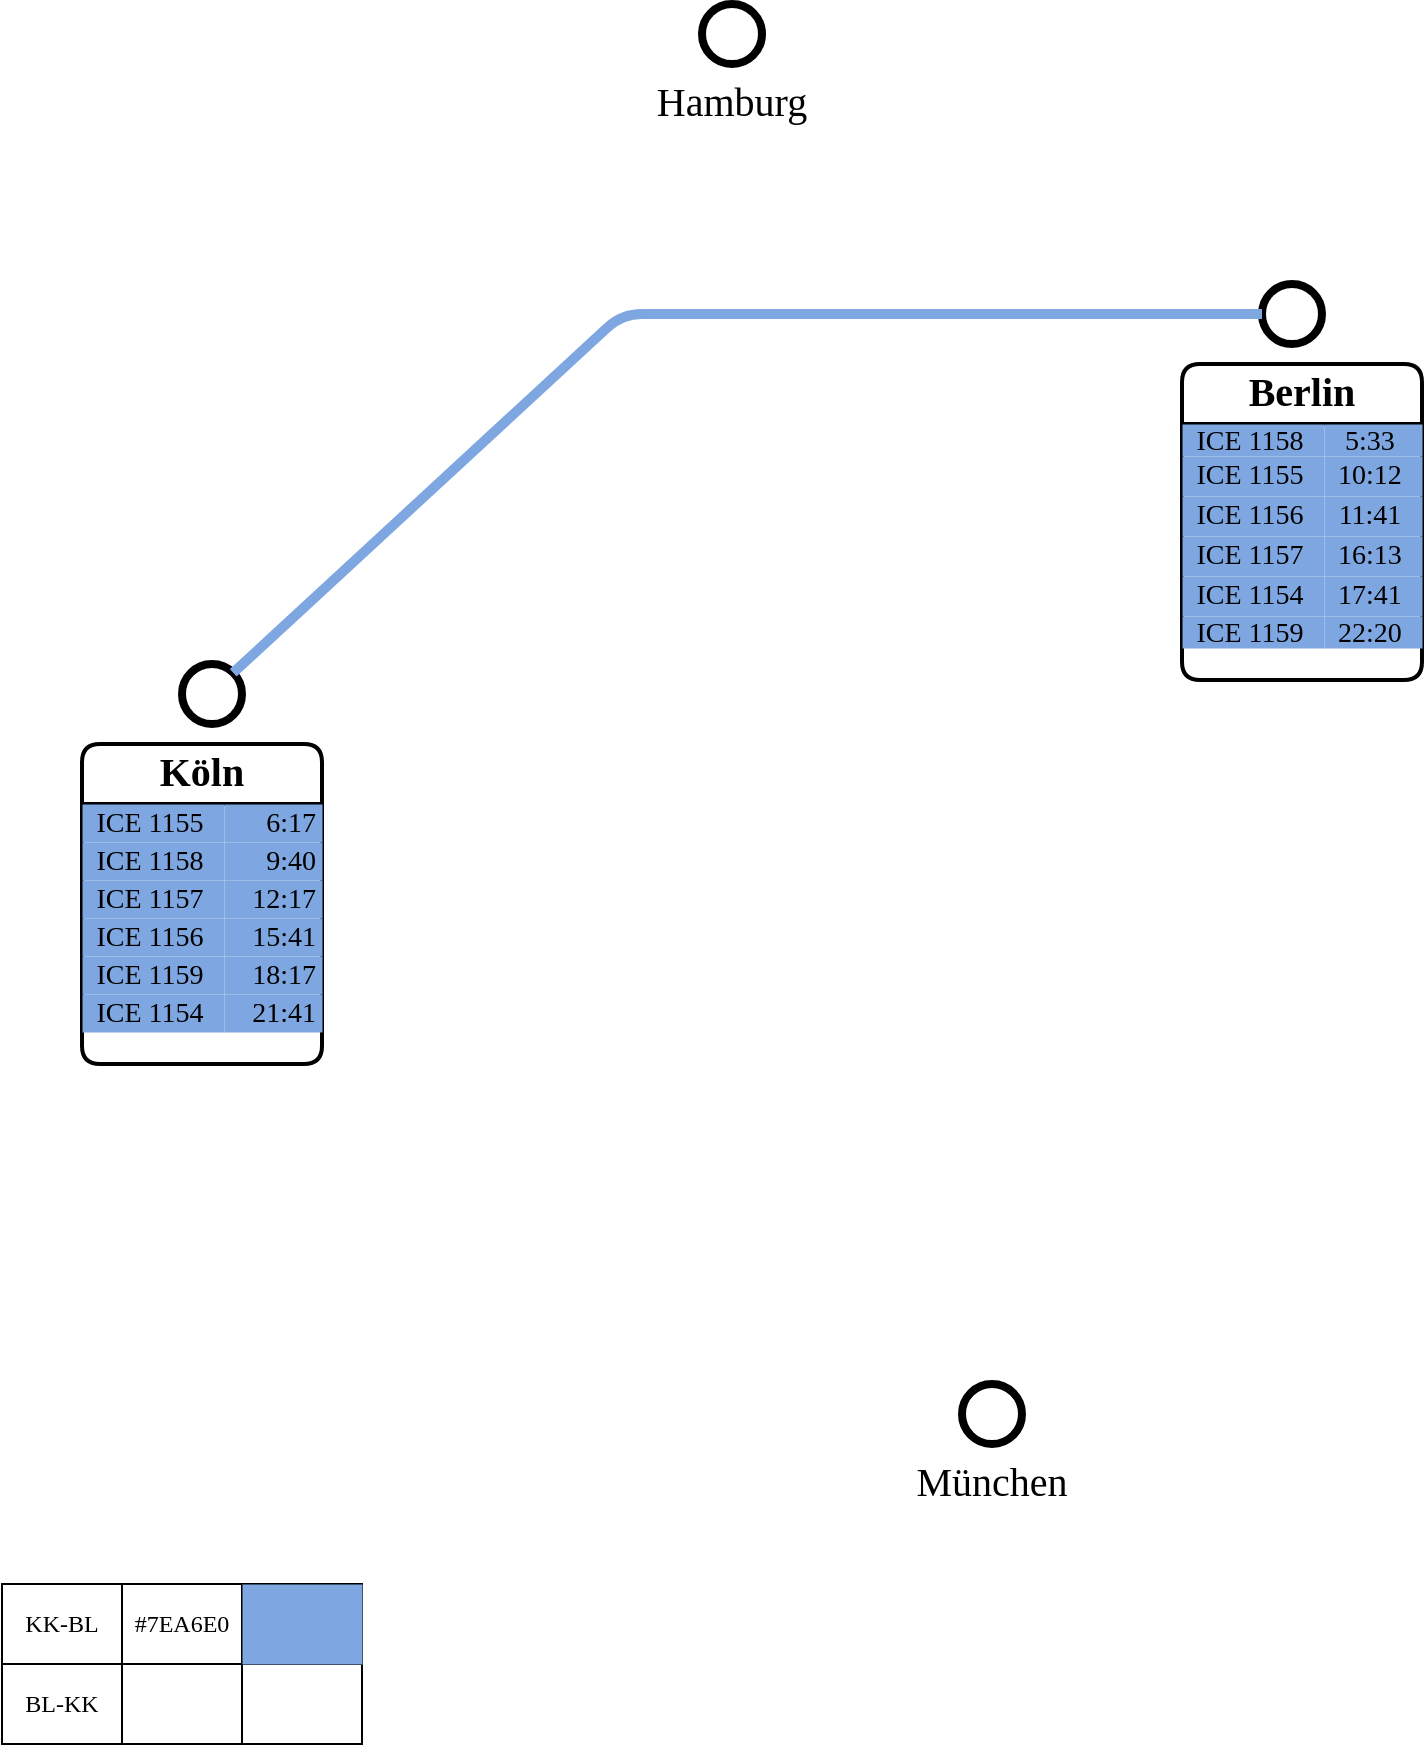 <mxfile version="16.6.7" type="github">
  <diagram id="o_MixPqv0_4BiwIbqiSc" name="Page-1">
    <mxGraphModel dx="745" dy="843" grid="1" gridSize="10" guides="1" tooltips="1" connect="1" arrows="1" fold="1" page="1" pageScale="1" pageWidth="827" pageHeight="1169" math="0" shadow="0">
      <root>
        <mxCell id="0" />
        <mxCell id="1" parent="0" visible="0" />
        <mxCell id="d2K84Am5ksO4wEe2rTeD-1" value="Cities" style="" parent="0" />
        <mxCell id="d2K84Am5ksO4wEe2rTeD-4" value="Berlin" style="ellipse;whiteSpace=wrap;html=1;aspect=fixed;strokeWidth=4;labelPosition=center;verticalLabelPosition=bottom;align=center;verticalAlign=top;fontSize=20;fontFamily=Ubuntu Mono;fontStyle=0;fontSource=https%3A%2F%2Ffonts.googleapis.com%2Fcss%3Ffamily%3DUbuntu%2BMono;" parent="d2K84Am5ksO4wEe2rTeD-1" vertex="1">
          <mxGeometry x="650" y="410" width="30" height="30" as="geometry" />
        </mxCell>
        <mxCell id="d2K84Am5ksO4wEe2rTeD-5" value="Köln" style="ellipse;whiteSpace=wrap;html=1;aspect=fixed;strokeWidth=4;labelPosition=center;verticalLabelPosition=bottom;align=center;verticalAlign=top;fontSize=20;fontFamily=Ubuntu Mono;fontStyle=0;fontSource=https%3A%2F%2Ffonts.googleapis.com%2Fcss%3Ffamily%3DUbuntu%2BMono;" parent="d2K84Am5ksO4wEe2rTeD-1" vertex="1">
          <mxGeometry x="110" y="600" width="30" height="30" as="geometry" />
        </mxCell>
        <mxCell id="d2K84Am5ksO4wEe2rTeD-6" value="München" style="ellipse;whiteSpace=wrap;html=1;aspect=fixed;strokeWidth=4;labelPosition=center;verticalLabelPosition=bottom;align=center;verticalAlign=top;fontSize=20;fontFamily=Ubuntu Mono;fontStyle=0;fontSource=https%3A%2F%2Ffonts.googleapis.com%2Fcss%3Ffamily%3DUbuntu%2BMono;" parent="d2K84Am5ksO4wEe2rTeD-1" vertex="1">
          <mxGeometry x="500" y="960" width="30" height="30" as="geometry" />
        </mxCell>
        <mxCell id="d2K84Am5ksO4wEe2rTeD-7" value="Hamburg" style="ellipse;whiteSpace=wrap;html=1;aspect=fixed;strokeWidth=4;labelPosition=center;verticalLabelPosition=bottom;align=center;verticalAlign=top;fontSize=20;fontFamily=Ubuntu Mono;fontStyle=0;fontSource=https%3A%2F%2Ffonts.googleapis.com%2Fcss%3Ffamily%3DUbuntu%2BMono;" parent="d2K84Am5ksO4wEe2rTeD-1" vertex="1">
          <mxGeometry x="370" y="270" width="30" height="30" as="geometry" />
        </mxCell>
        <mxCell id="-oncu3D1WfJPGxIniHrD-1" value="KK-BL" parent="0" />
        <mxCell id="-oncu3D1WfJPGxIniHrD-2" value="" style="endArrow=none;html=1;rounded=1;fontFamily=Tahoma;fontSize=20;entryX=0;entryY=0.5;entryDx=0;entryDy=0;exitX=1;exitY=0;exitDx=0;exitDy=0;strokeColor=#7EA6E0;strokeWidth=5;fillColor=#1ba1e2;" edge="1" parent="-oncu3D1WfJPGxIniHrD-1" source="d2K84Am5ksO4wEe2rTeD-5" target="d2K84Am5ksO4wEe2rTeD-4">
          <mxGeometry width="50" height="50" relative="1" as="geometry">
            <mxPoint x="390" y="770" as="sourcePoint" />
            <mxPoint x="440" y="720" as="targetPoint" />
            <Array as="points">
              <mxPoint x="330" y="425" />
            </Array>
          </mxGeometry>
        </mxCell>
        <mxCell id="-oncu3D1WfJPGxIniHrD-22" value="Köln" style="shape=table;startSize=30;container=1;collapsible=0;childLayout=tableLayout;rounded=1;fontFamily=Ubuntu Mono;fontSource=https%3A%2F%2Ffonts.googleapis.com%2Fcss%3Ffamily%3DUbuntu%2BMono;fontSize=20;strokeColor=default;strokeWidth=2;html=0;arcSize=10;shadow=0;fontStyle=1;swimlaneLine=1;sketch=0;bottom=1;top=1;left=1;right=1;horizontal=1;swimlaneBody=1;swimlaneHead=1;comic=0;rowLines=0;columnLines=0;strokeOpacity=100;labelPadding=0;perimeter=none;spacingBottom=6;" vertex="1" parent="-oncu3D1WfJPGxIniHrD-1">
          <mxGeometry x="60" y="640" width="120" height="160" as="geometry" />
        </mxCell>
        <mxCell id="-oncu3D1WfJPGxIniHrD-23" value="" style="shape=tableRow;horizontal=0;startSize=0;swimlaneHead=0;swimlaneBody=0;top=0;left=0;bottom=0;right=0;collapsible=0;dropTarget=0;fillColor=none;points=[[0,0.5],[1,0.5]];portConstraint=eastwest;rounded=1;fontFamily=Ubuntu Mono;fontSource=https%3A%2F%2Ffonts.googleapis.com%2Fcss%3Ffamily%3DUbuntu%2BMono;fontSize=14;strokeColor=none;strokeWidth=2;html=0;" vertex="1" parent="-oncu3D1WfJPGxIniHrD-22">
          <mxGeometry y="30" width="120" height="19" as="geometry" />
        </mxCell>
        <mxCell id="-oncu3D1WfJPGxIniHrD-24" value="ICE 1155" style="shape=partialRectangle;html=1;connectable=0;overflow=hidden;fillColor=#7EA6E0;top=0;left=0;bottom=0;right=0;pointerEvents=0;rounded=1;fontFamily=Ubuntu Mono;fontSource=https%3A%2F%2Ffonts.googleapis.com%2Fcss%3Ffamily%3DUbuntu%2BMono;fontSize=14;strokeColor=none;strokeWidth=0;align=center;spacing=0;spacingRight=3;labelBackgroundColor=none;" vertex="1" parent="-oncu3D1WfJPGxIniHrD-23">
          <mxGeometry width="71" height="19" as="geometry">
            <mxRectangle width="71" height="19" as="alternateBounds" />
          </mxGeometry>
        </mxCell>
        <mxCell id="-oncu3D1WfJPGxIniHrD-25" value="6:17" style="shape=partialRectangle;html=1;connectable=0;overflow=hidden;fillColor=#7EA6E0;top=0;left=0;bottom=0;right=0;pointerEvents=0;rounded=1;fontFamily=Ubuntu Mono;fontSource=https%3A%2F%2Ffonts.googleapis.com%2Fcss%3Ffamily%3DUbuntu%2BMono;fontSize=14;strokeColor=none;strokeWidth=0;align=right;spacing=0;spacingRight=3;labelBackgroundColor=none;" vertex="1" parent="-oncu3D1WfJPGxIniHrD-23">
          <mxGeometry x="71" width="49" height="19" as="geometry">
            <mxRectangle width="49" height="19" as="alternateBounds" />
          </mxGeometry>
        </mxCell>
        <mxCell id="-oncu3D1WfJPGxIniHrD-82" style="shape=tableRow;horizontal=0;startSize=0;swimlaneHead=0;swimlaneBody=0;top=0;left=0;bottom=0;right=0;collapsible=0;dropTarget=0;fillColor=none;points=[[0,0.5],[1,0.5]];portConstraint=eastwest;rounded=1;fontFamily=Ubuntu Mono;fontSource=https%3A%2F%2Ffonts.googleapis.com%2Fcss%3Ffamily%3DUbuntu%2BMono;fontSize=14;strokeColor=none;strokeWidth=2;html=0;" vertex="1" parent="-oncu3D1WfJPGxIniHrD-22">
          <mxGeometry y="49" width="120" height="19" as="geometry" />
        </mxCell>
        <mxCell id="-oncu3D1WfJPGxIniHrD-83" value="&lt;font color=&quot;#000000&quot;&gt;ICE 1158&lt;/font&gt;" style="shape=partialRectangle;html=1;connectable=0;overflow=hidden;fillColor=#7EA6E0;top=0;left=0;bottom=0;right=0;pointerEvents=0;rounded=1;fontFamily=Ubuntu Mono;fontSource=https%3A%2F%2Ffonts.googleapis.com%2Fcss%3Ffamily%3DUbuntu%2BMono;fontSize=14;strokeColor=none;strokeWidth=0;align=center;spacing=0;spacingRight=3;labelBackgroundColor=none;fontStyle=0;fontColor=#FFFFFF;" vertex="1" parent="-oncu3D1WfJPGxIniHrD-82">
          <mxGeometry width="71" height="19" as="geometry">
            <mxRectangle width="71" height="19" as="alternateBounds" />
          </mxGeometry>
        </mxCell>
        <mxCell id="-oncu3D1WfJPGxIniHrD-84" value="&lt;font color=&quot;#000000&quot;&gt;9:40&lt;/font&gt;" style="shape=partialRectangle;html=1;connectable=0;overflow=hidden;fillColor=#7EA6E0;top=0;left=0;bottom=0;right=0;pointerEvents=0;rounded=1;fontFamily=Ubuntu Mono;fontSource=https%3A%2F%2Ffonts.googleapis.com%2Fcss%3Ffamily%3DUbuntu%2BMono;fontSize=14;strokeColor=none;strokeWidth=0;align=right;spacing=0;spacingRight=3;labelBackgroundColor=none;fontStyle=0;fontColor=#FFFFFF;" vertex="1" parent="-oncu3D1WfJPGxIniHrD-82">
          <mxGeometry x="71" width="49" height="19" as="geometry">
            <mxRectangle width="49" height="19" as="alternateBounds" />
          </mxGeometry>
        </mxCell>
        <mxCell id="-oncu3D1WfJPGxIniHrD-26" value="" style="shape=tableRow;horizontal=0;startSize=0;swimlaneHead=0;swimlaneBody=0;top=0;left=0;bottom=0;right=0;collapsible=0;dropTarget=0;fillColor=none;points=[[0,0.5],[1,0.5]];portConstraint=eastwest;rounded=1;fontFamily=Ubuntu Mono;fontSource=https%3A%2F%2Ffonts.googleapis.com%2Fcss%3Ffamily%3DUbuntu%2BMono;fontSize=14;strokeColor=default;strokeWidth=2;html=0;" vertex="1" parent="-oncu3D1WfJPGxIniHrD-22">
          <mxGeometry y="68" width="120" height="19" as="geometry" />
        </mxCell>
        <mxCell id="-oncu3D1WfJPGxIniHrD-27" value="ICE 1157" style="shape=partialRectangle;html=1;connectable=0;overflow=hidden;fillColor=#7EA6E0;top=0;left=0;bottom=0;right=0;pointerEvents=0;rounded=1;fontFamily=Ubuntu Mono;fontSource=https%3A%2F%2Ffonts.googleapis.com%2Fcss%3Ffamily%3DUbuntu%2BMono;fontSize=14;strokeColor=none;strokeWidth=0;spacing=0;spacingRight=3;labelBackgroundColor=none;" vertex="1" parent="-oncu3D1WfJPGxIniHrD-26">
          <mxGeometry width="71" height="19" as="geometry">
            <mxRectangle width="71" height="19" as="alternateBounds" />
          </mxGeometry>
        </mxCell>
        <mxCell id="-oncu3D1WfJPGxIniHrD-28" value="12:17" style="shape=partialRectangle;html=1;connectable=0;overflow=hidden;fillColor=#7EA6E0;top=0;left=0;bottom=0;right=0;pointerEvents=0;rounded=1;fontFamily=Ubuntu Mono;fontSource=https%3A%2F%2Ffonts.googleapis.com%2Fcss%3Ffamily%3DUbuntu%2BMono;fontSize=14;strokeColor=none;strokeWidth=0;align=right;spacing=0;spacingRight=3;labelBackgroundColor=none;" vertex="1" parent="-oncu3D1WfJPGxIniHrD-26">
          <mxGeometry x="71" width="49" height="19" as="geometry">
            <mxRectangle width="49" height="19" as="alternateBounds" />
          </mxGeometry>
        </mxCell>
        <mxCell id="-oncu3D1WfJPGxIniHrD-88" style="shape=tableRow;horizontal=0;startSize=0;swimlaneHead=0;swimlaneBody=0;top=0;left=0;bottom=0;right=0;collapsible=0;dropTarget=0;fillColor=none;points=[[0,0.5],[1,0.5]];portConstraint=eastwest;rounded=1;fontFamily=Ubuntu Mono;fontSource=https%3A%2F%2Ffonts.googleapis.com%2Fcss%3Ffamily%3DUbuntu%2BMono;fontSize=14;strokeColor=default;strokeWidth=2;html=0;" vertex="1" parent="-oncu3D1WfJPGxIniHrD-22">
          <mxGeometry y="87" width="120" height="19" as="geometry" />
        </mxCell>
        <mxCell id="-oncu3D1WfJPGxIniHrD-89" value="ICE 1156" style="shape=partialRectangle;html=1;connectable=0;overflow=hidden;fillColor=#7EA6E0;top=0;left=0;bottom=0;right=0;pointerEvents=0;rounded=1;fontFamily=Ubuntu Mono;fontSource=https%3A%2F%2Ffonts.googleapis.com%2Fcss%3Ffamily%3DUbuntu%2BMono;fontSize=14;strokeColor=none;strokeWidth=0;spacing=0;spacingRight=3;labelBackgroundColor=none;" vertex="1" parent="-oncu3D1WfJPGxIniHrD-88">
          <mxGeometry width="71" height="19" as="geometry">
            <mxRectangle width="71" height="19" as="alternateBounds" />
          </mxGeometry>
        </mxCell>
        <mxCell id="-oncu3D1WfJPGxIniHrD-90" value="15:41" style="shape=partialRectangle;html=1;connectable=0;overflow=hidden;fillColor=#7EA6E0;top=0;left=0;bottom=0;right=0;pointerEvents=0;rounded=1;fontFamily=Ubuntu Mono;fontSource=https%3A%2F%2Ffonts.googleapis.com%2Fcss%3Ffamily%3DUbuntu%2BMono;fontSize=14;strokeColor=none;strokeWidth=0;align=right;spacing=0;spacingRight=3;labelBackgroundColor=none;" vertex="1" parent="-oncu3D1WfJPGxIniHrD-88">
          <mxGeometry x="71" width="49" height="19" as="geometry">
            <mxRectangle width="49" height="19" as="alternateBounds" />
          </mxGeometry>
        </mxCell>
        <mxCell id="-oncu3D1WfJPGxIniHrD-85" style="shape=tableRow;horizontal=0;startSize=0;swimlaneHead=0;swimlaneBody=0;top=0;left=0;bottom=0;right=0;collapsible=0;dropTarget=0;fillColor=none;points=[[0,0.5],[1,0.5]];portConstraint=eastwest;rounded=1;fontFamily=Ubuntu Mono;fontSource=https%3A%2F%2Ffonts.googleapis.com%2Fcss%3Ffamily%3DUbuntu%2BMono;fontSize=14;strokeColor=default;strokeWidth=2;html=0;" vertex="1" parent="-oncu3D1WfJPGxIniHrD-22">
          <mxGeometry y="106" width="120" height="19" as="geometry" />
        </mxCell>
        <mxCell id="-oncu3D1WfJPGxIniHrD-86" value="ICE 1159" style="shape=partialRectangle;html=1;connectable=0;overflow=hidden;fillColor=#7EA6E0;top=0;left=0;bottom=0;right=0;pointerEvents=0;rounded=1;fontFamily=Ubuntu Mono;fontSource=https%3A%2F%2Ffonts.googleapis.com%2Fcss%3Ffamily%3DUbuntu%2BMono;fontSize=14;strokeColor=none;strokeWidth=0;spacing=0;spacingRight=3;labelBackgroundColor=none;" vertex="1" parent="-oncu3D1WfJPGxIniHrD-85">
          <mxGeometry width="71" height="19" as="geometry">
            <mxRectangle width="71" height="19" as="alternateBounds" />
          </mxGeometry>
        </mxCell>
        <mxCell id="-oncu3D1WfJPGxIniHrD-87" value="18:17" style="shape=partialRectangle;html=1;connectable=0;overflow=hidden;fillColor=#7EA6E0;top=0;left=0;bottom=0;right=0;pointerEvents=0;rounded=1;fontFamily=Ubuntu Mono;fontSource=https%3A%2F%2Ffonts.googleapis.com%2Fcss%3Ffamily%3DUbuntu%2BMono;fontSize=14;strokeColor=none;strokeWidth=0;align=right;spacing=0;spacingRight=3;labelBackgroundColor=none;" vertex="1" parent="-oncu3D1WfJPGxIniHrD-85">
          <mxGeometry x="71" width="49" height="19" as="geometry">
            <mxRectangle width="49" height="19" as="alternateBounds" />
          </mxGeometry>
        </mxCell>
        <mxCell id="-oncu3D1WfJPGxIniHrD-29" value="" style="shape=tableRow;horizontal=0;startSize=0;swimlaneHead=0;swimlaneBody=0;top=0;left=0;bottom=0;right=0;collapsible=0;dropTarget=0;fillColor=none;points=[[0,0.5],[1,0.5]];portConstraint=eastwest;rounded=1;fontFamily=Ubuntu Mono;fontSource=https%3A%2F%2Ffonts.googleapis.com%2Fcss%3Ffamily%3DUbuntu%2BMono;fontSize=14;strokeColor=default;strokeWidth=2;html=0;" vertex="1" parent="-oncu3D1WfJPGxIniHrD-22">
          <mxGeometry y="125" width="120" height="19" as="geometry" />
        </mxCell>
        <mxCell id="-oncu3D1WfJPGxIniHrD-30" value="ICE 1154" style="shape=partialRectangle;html=1;connectable=0;overflow=hidden;fillColor=#7EA6E0;top=0;left=0;bottom=0;right=0;pointerEvents=0;rounded=1;fontFamily=Ubuntu Mono;fontSource=https%3A%2F%2Ffonts.googleapis.com%2Fcss%3Ffamily%3DUbuntu%2BMono;fontSize=14;strokeColor=none;strokeWidth=0;spacing=0;spacingRight=3;labelBackgroundColor=none;" vertex="1" parent="-oncu3D1WfJPGxIniHrD-29">
          <mxGeometry width="71" height="19" as="geometry">
            <mxRectangle width="71" height="19" as="alternateBounds" />
          </mxGeometry>
        </mxCell>
        <mxCell id="-oncu3D1WfJPGxIniHrD-31" value="21:41" style="shape=partialRectangle;html=1;connectable=0;overflow=hidden;fillColor=#7EA6E0;top=0;left=0;bottom=0;right=0;pointerEvents=0;rounded=1;fontFamily=Ubuntu Mono;fontSource=https%3A%2F%2Ffonts.googleapis.com%2Fcss%3Ffamily%3DUbuntu%2BMono;fontSize=14;strokeColor=none;strokeWidth=0;align=right;spacing=0;spacingRight=3;fontColor=default;labelBackgroundColor=none;spacingBottom=0;" vertex="1" parent="-oncu3D1WfJPGxIniHrD-29">
          <mxGeometry x="71" width="49" height="19" as="geometry">
            <mxRectangle width="49" height="19" as="alternateBounds" />
          </mxGeometry>
        </mxCell>
        <mxCell id="-oncu3D1WfJPGxIniHrD-35" style="shape=tableRow;horizontal=0;startSize=0;swimlaneHead=0;swimlaneBody=0;top=0;left=0;bottom=0;right=0;collapsible=0;dropTarget=0;fillColor=none;points=[[0,0.5],[1,0.5]];portConstraint=eastwest;rounded=1;fontFamily=Ubuntu Mono;fontSource=https%3A%2F%2Ffonts.googleapis.com%2Fcss%3Ffamily%3DUbuntu%2BMono;fontSize=14;strokeColor=default;strokeWidth=2;html=0;" vertex="1" parent="-oncu3D1WfJPGxIniHrD-22">
          <mxGeometry y="144" width="120" height="16" as="geometry" />
        </mxCell>
        <mxCell id="-oncu3D1WfJPGxIniHrD-36" style="shape=partialRectangle;html=1;connectable=0;overflow=hidden;fillColor=none;top=0;left=0;bottom=0;right=0;pointerEvents=0;rounded=1;fontFamily=Ubuntu Mono;fontSource=https%3A%2F%2Ffonts.googleapis.com%2Fcss%3Ffamily%3DUbuntu%2BMono;fontSize=14;strokeColor=none;strokeWidth=0;spacing=0;spacingRight=3;" vertex="1" parent="-oncu3D1WfJPGxIniHrD-35">
          <mxGeometry width="71" height="16" as="geometry">
            <mxRectangle width="71" height="16" as="alternateBounds" />
          </mxGeometry>
        </mxCell>
        <mxCell id="-oncu3D1WfJPGxIniHrD-37" style="shape=partialRectangle;html=1;connectable=0;overflow=hidden;fillColor=none;top=0;left=0;bottom=0;right=0;pointerEvents=0;rounded=1;fontFamily=Ubuntu Mono;fontSource=https%3A%2F%2Ffonts.googleapis.com%2Fcss%3Ffamily%3DUbuntu%2BMono;fontSize=14;strokeColor=none;strokeWidth=0;align=right;spacing=0;spacingRight=3;fontColor=default;labelBackgroundColor=#7EA6E0;spacingBottom=0;" vertex="1" parent="-oncu3D1WfJPGxIniHrD-35">
          <mxGeometry x="71" width="49" height="16" as="geometry">
            <mxRectangle width="49" height="16" as="alternateBounds" />
          </mxGeometry>
        </mxCell>
        <mxCell id="-oncu3D1WfJPGxIniHrD-53" value="" style="shape=table;startSize=0;container=1;collapsible=0;childLayout=tableLayout;rounded=1;shadow=0;labelBackgroundColor=none;comic=0;sketch=0;pointerEvents=0;fontFamily=Ubuntu Mono;fontSource=https%3A%2F%2Ffonts.googleapis.com%2Fcss%3Ffamily%3DUbuntu%2BMono;fontSize=12;fontColor=default;strokeColor=default;strokeWidth=1;fillColor=none;html=0;" vertex="1" parent="-oncu3D1WfJPGxIniHrD-1">
          <mxGeometry x="20" y="1060" width="180" height="80" as="geometry" />
        </mxCell>
        <mxCell id="-oncu3D1WfJPGxIniHrD-54" value="" style="shape=tableRow;horizontal=0;startSize=0;swimlaneHead=0;swimlaneBody=0;top=0;left=0;bottom=0;right=0;collapsible=0;dropTarget=0;fillColor=none;points=[[0,0.5],[1,0.5]];portConstraint=eastwest;rounded=1;shadow=0;labelBackgroundColor=none;comic=0;sketch=0;pointerEvents=0;fontFamily=Ubuntu Mono;fontSource=https%3A%2F%2Ffonts.googleapis.com%2Fcss%3Ffamily%3DUbuntu%2BMono;fontSize=12;fontColor=default;strokeColor=default;strokeWidth=0;html=0;" vertex="1" parent="-oncu3D1WfJPGxIniHrD-53">
          <mxGeometry width="180" height="40" as="geometry" />
        </mxCell>
        <mxCell id="-oncu3D1WfJPGxIniHrD-55" value="KK-BL" style="shape=partialRectangle;html=1;whiteSpace=wrap;connectable=0;overflow=hidden;fillColor=none;top=0;left=0;bottom=0;right=0;pointerEvents=1;rounded=1;shadow=0;labelBackgroundColor=none;comic=0;sketch=0;fontFamily=Ubuntu Mono;fontSource=https%3A%2F%2Ffonts.googleapis.com%2Fcss%3Ffamily%3DUbuntu%2BMono;fontSize=12;fontColor=default;strokeColor=default;strokeWidth=0;" vertex="1" parent="-oncu3D1WfJPGxIniHrD-54">
          <mxGeometry width="60" height="40" as="geometry">
            <mxRectangle width="60" height="40" as="alternateBounds" />
          </mxGeometry>
        </mxCell>
        <mxCell id="-oncu3D1WfJPGxIniHrD-56" value="#7EA6E0" style="shape=partialRectangle;html=1;whiteSpace=wrap;connectable=0;overflow=hidden;fillColor=none;top=0;left=0;bottom=0;right=0;pointerEvents=1;rounded=1;shadow=0;labelBackgroundColor=none;comic=0;sketch=0;fontFamily=Ubuntu Mono;fontSource=https%3A%2F%2Ffonts.googleapis.com%2Fcss%3Ffamily%3DUbuntu%2BMono;fontSize=12;fontColor=default;strokeColor=default;strokeWidth=0;" vertex="1" parent="-oncu3D1WfJPGxIniHrD-54">
          <mxGeometry x="60" width="60" height="40" as="geometry">
            <mxRectangle width="60" height="40" as="alternateBounds" />
          </mxGeometry>
        </mxCell>
        <mxCell id="-oncu3D1WfJPGxIniHrD-57" value="" style="shape=partialRectangle;html=1;whiteSpace=wrap;connectable=0;overflow=hidden;fillColor=#7EA6E0;top=0;left=0;bottom=0;right=0;pointerEvents=1;rounded=1;shadow=0;labelBackgroundColor=none;comic=0;sketch=0;fontFamily=Ubuntu Mono;fontSource=https%3A%2F%2Ffonts.googleapis.com%2Fcss%3Ffamily%3DUbuntu%2BMono;fontSize=12;fontColor=default;strokeColor=default;strokeWidth=0;" vertex="1" parent="-oncu3D1WfJPGxIniHrD-54">
          <mxGeometry x="120" width="60" height="40" as="geometry">
            <mxRectangle width="60" height="40" as="alternateBounds" />
          </mxGeometry>
        </mxCell>
        <mxCell id="-oncu3D1WfJPGxIniHrD-58" value="" style="shape=tableRow;horizontal=0;startSize=0;swimlaneHead=0;swimlaneBody=0;top=0;left=0;bottom=0;right=0;collapsible=0;dropTarget=0;fillColor=none;points=[[0,0.5],[1,0.5]];portConstraint=eastwest;rounded=1;shadow=0;labelBackgroundColor=none;comic=0;sketch=0;pointerEvents=0;fontFamily=Ubuntu Mono;fontSource=https%3A%2F%2Ffonts.googleapis.com%2Fcss%3Ffamily%3DUbuntu%2BMono;fontSize=12;fontColor=default;strokeColor=default;strokeWidth=0;html=0;" vertex="1" parent="-oncu3D1WfJPGxIniHrD-53">
          <mxGeometry y="40" width="180" height="40" as="geometry" />
        </mxCell>
        <mxCell id="-oncu3D1WfJPGxIniHrD-59" value="BL-KK" style="shape=partialRectangle;html=1;whiteSpace=wrap;connectable=0;overflow=hidden;fillColor=none;top=0;left=0;bottom=0;right=0;pointerEvents=1;rounded=1;shadow=0;labelBackgroundColor=none;comic=0;sketch=0;fontFamily=Ubuntu Mono;fontSource=https%3A%2F%2Ffonts.googleapis.com%2Fcss%3Ffamily%3DUbuntu%2BMono;fontSize=12;fontColor=default;strokeColor=default;strokeWidth=0;" vertex="1" parent="-oncu3D1WfJPGxIniHrD-58">
          <mxGeometry width="60" height="40" as="geometry">
            <mxRectangle width="60" height="40" as="alternateBounds" />
          </mxGeometry>
        </mxCell>
        <mxCell id="-oncu3D1WfJPGxIniHrD-60" value="" style="shape=partialRectangle;html=1;whiteSpace=wrap;connectable=0;overflow=hidden;fillColor=none;top=0;left=0;bottom=0;right=0;pointerEvents=1;rounded=1;shadow=0;labelBackgroundColor=none;comic=0;sketch=0;fontFamily=Ubuntu Mono;fontSource=https%3A%2F%2Ffonts.googleapis.com%2Fcss%3Ffamily%3DUbuntu%2BMono;fontSize=12;fontColor=default;strokeColor=default;strokeWidth=0;" vertex="1" parent="-oncu3D1WfJPGxIniHrD-58">
          <mxGeometry x="60" width="60" height="40" as="geometry">
            <mxRectangle width="60" height="40" as="alternateBounds" />
          </mxGeometry>
        </mxCell>
        <mxCell id="-oncu3D1WfJPGxIniHrD-61" value="" style="shape=partialRectangle;html=1;whiteSpace=wrap;connectable=0;overflow=hidden;fillColor=none;top=0;left=0;bottom=0;right=0;pointerEvents=1;rounded=1;shadow=0;labelBackgroundColor=none;comic=0;sketch=0;fontFamily=Ubuntu Mono;fontSource=https%3A%2F%2Ffonts.googleapis.com%2Fcss%3Ffamily%3DUbuntu%2BMono;fontSize=12;fontColor=default;strokeColor=default;strokeWidth=0;" vertex="1" parent="-oncu3D1WfJPGxIniHrD-58">
          <mxGeometry x="120" width="60" height="40" as="geometry">
            <mxRectangle width="60" height="40" as="alternateBounds" />
          </mxGeometry>
        </mxCell>
        <mxCell id="-oncu3D1WfJPGxIniHrD-62" value="Berlin" style="shape=table;startSize=30;container=1;collapsible=0;childLayout=tableLayout;rounded=1;fontFamily=Ubuntu Mono;fontSource=https%3A%2F%2Ffonts.googleapis.com%2Fcss%3Ffamily%3DUbuntu%2BMono;fontSize=20;strokeColor=default;strokeWidth=2;html=0;arcSize=10;shadow=0;fontStyle=1;swimlaneLine=1;sketch=0;bottom=1;top=1;left=1;right=1;horizontal=1;swimlaneBody=1;swimlaneHead=1;comic=0;rowLines=0;columnLines=0;strokeOpacity=100;labelPadding=0;perimeter=none;spacingBottom=6;" vertex="1" parent="-oncu3D1WfJPGxIniHrD-1">
          <mxGeometry x="610" y="450" width="120" height="158" as="geometry" />
        </mxCell>
        <mxCell id="-oncu3D1WfJPGxIniHrD-63" value="" style="shape=tableRow;horizontal=0;startSize=0;swimlaneHead=0;swimlaneBody=0;top=0;left=0;bottom=0;right=0;collapsible=0;dropTarget=0;fillColor=none;points=[[0,0.5],[1,0.5]];portConstraint=eastwest;rounded=1;fontFamily=Ubuntu Mono;fontSource=https%3A%2F%2Ffonts.googleapis.com%2Fcss%3Ffamily%3DUbuntu%2BMono;fontSize=14;strokeColor=none;strokeWidth=2;html=0;" vertex="1" parent="-oncu3D1WfJPGxIniHrD-62">
          <mxGeometry y="30" width="120" height="16" as="geometry" />
        </mxCell>
        <mxCell id="-oncu3D1WfJPGxIniHrD-64" value="ICE 1158" style="shape=partialRectangle;html=1;connectable=0;overflow=hidden;fillColor=#7EA6E0;top=0;left=0;bottom=0;right=0;pointerEvents=0;rounded=1;fontFamily=Ubuntu Mono;fontSource=https%3A%2F%2Ffonts.googleapis.com%2Fcss%3Ffamily%3DUbuntu%2BMono;fontSize=14;strokeColor=none;strokeWidth=0;align=center;spacing=0;spacingRight=3;labelBackgroundColor=none;" vertex="1" parent="-oncu3D1WfJPGxIniHrD-63">
          <mxGeometry width="71" height="16" as="geometry">
            <mxRectangle width="71" height="16" as="alternateBounds" />
          </mxGeometry>
        </mxCell>
        <mxCell id="-oncu3D1WfJPGxIniHrD-65" value="5:33" style="shape=partialRectangle;html=1;connectable=0;overflow=hidden;fillColor=#7EA6E0;top=0;left=0;bottom=0;right=0;pointerEvents=0;rounded=1;fontFamily=Ubuntu Mono;fontSource=https%3A%2F%2Ffonts.googleapis.com%2Fcss%3Ffamily%3DUbuntu%2BMono;fontSize=14;strokeColor=none;strokeWidth=0;align=center;spacing=0;spacingRight=3;labelBackgroundColor=none;" vertex="1" parent="-oncu3D1WfJPGxIniHrD-63">
          <mxGeometry x="71" width="49" height="16" as="geometry">
            <mxRectangle width="49" height="16" as="alternateBounds" />
          </mxGeometry>
        </mxCell>
        <mxCell id="-oncu3D1WfJPGxIniHrD-76" style="shape=tableRow;horizontal=0;startSize=0;swimlaneHead=0;swimlaneBody=0;top=0;left=0;bottom=0;right=0;collapsible=0;dropTarget=0;fillColor=none;points=[[0,0.5],[1,0.5]];portConstraint=eastwest;rounded=1;fontFamily=Ubuntu Mono;fontSource=https%3A%2F%2Ffonts.googleapis.com%2Fcss%3Ffamily%3DUbuntu%2BMono;fontSize=14;strokeColor=none;strokeWidth=2;html=0;" vertex="1" parent="-oncu3D1WfJPGxIniHrD-62">
          <mxGeometry y="46" width="120" height="20" as="geometry" />
        </mxCell>
        <mxCell id="-oncu3D1WfJPGxIniHrD-77" value="ICE 1155" style="shape=partialRectangle;html=1;connectable=0;overflow=hidden;fillColor=#7EA6E0;top=0;left=0;bottom=0;right=0;pointerEvents=0;rounded=1;fontFamily=Ubuntu Mono;fontSource=https%3A%2F%2Ffonts.googleapis.com%2Fcss%3Ffamily%3DUbuntu%2BMono;fontSize=14;strokeColor=none;strokeWidth=0;align=center;spacing=0;spacingRight=3;labelBackgroundColor=none;" vertex="1" parent="-oncu3D1WfJPGxIniHrD-76">
          <mxGeometry width="71" height="20" as="geometry">
            <mxRectangle width="71" height="20" as="alternateBounds" />
          </mxGeometry>
        </mxCell>
        <mxCell id="-oncu3D1WfJPGxIniHrD-78" value="10:12" style="shape=partialRectangle;html=1;connectable=0;overflow=hidden;fillColor=#7EA6E0;top=0;left=0;bottom=0;right=0;pointerEvents=0;rounded=1;fontFamily=Ubuntu Mono;fontSource=https%3A%2F%2Ffonts.googleapis.com%2Fcss%3Ffamily%3DUbuntu%2BMono;fontSize=14;strokeColor=none;strokeWidth=0;align=center;spacing=0;spacingRight=3;labelBackgroundColor=none;" vertex="1" parent="-oncu3D1WfJPGxIniHrD-76">
          <mxGeometry x="71" width="49" height="20" as="geometry">
            <mxRectangle width="49" height="20" as="alternateBounds" />
          </mxGeometry>
        </mxCell>
        <mxCell id="-oncu3D1WfJPGxIniHrD-66" value="" style="shape=tableRow;horizontal=0;startSize=0;swimlaneHead=0;swimlaneBody=0;top=0;left=0;bottom=0;right=0;collapsible=0;dropTarget=0;fillColor=none;points=[[0,0.5],[1,0.5]];portConstraint=eastwest;rounded=1;fontFamily=Ubuntu Mono;fontSource=https%3A%2F%2Ffonts.googleapis.com%2Fcss%3Ffamily%3DUbuntu%2BMono;fontSize=14;strokeColor=default;strokeWidth=2;html=0;align=center;" vertex="1" parent="-oncu3D1WfJPGxIniHrD-62">
          <mxGeometry y="66" width="120" height="20" as="geometry" />
        </mxCell>
        <mxCell id="-oncu3D1WfJPGxIniHrD-67" value="ICE 1156" style="shape=partialRectangle;html=1;connectable=0;overflow=hidden;fillColor=#7EA6E0;top=0;left=0;bottom=0;right=0;pointerEvents=0;rounded=1;fontFamily=Ubuntu Mono;fontSource=https%3A%2F%2Ffonts.googleapis.com%2Fcss%3Ffamily%3DUbuntu%2BMono;fontSize=14;strokeColor=none;strokeWidth=0;spacing=0;spacingRight=3;labelBackgroundColor=none;" vertex="1" parent="-oncu3D1WfJPGxIniHrD-66">
          <mxGeometry width="71" height="20" as="geometry">
            <mxRectangle width="71" height="20" as="alternateBounds" />
          </mxGeometry>
        </mxCell>
        <mxCell id="-oncu3D1WfJPGxIniHrD-68" value="11:41" style="shape=partialRectangle;html=1;connectable=0;overflow=hidden;fillColor=#7EA6E0;top=0;left=0;bottom=0;right=0;pointerEvents=0;rounded=1;fontFamily=Ubuntu Mono;fontSource=https%3A%2F%2Ffonts.googleapis.com%2Fcss%3Ffamily%3DUbuntu%2BMono;fontSize=14;strokeColor=none;strokeWidth=0;align=center;spacing=0;spacingRight=3;labelBackgroundColor=none;" vertex="1" parent="-oncu3D1WfJPGxIniHrD-66">
          <mxGeometry x="71" width="49" height="20" as="geometry">
            <mxRectangle width="49" height="20" as="alternateBounds" />
          </mxGeometry>
        </mxCell>
        <mxCell id="-oncu3D1WfJPGxIniHrD-94" style="shape=tableRow;horizontal=0;startSize=0;swimlaneHead=0;swimlaneBody=0;top=0;left=0;bottom=0;right=0;collapsible=0;dropTarget=0;fillColor=none;points=[[0,0.5],[1,0.5]];portConstraint=eastwest;rounded=1;fontFamily=Ubuntu Mono;fontSource=https%3A%2F%2Ffonts.googleapis.com%2Fcss%3Ffamily%3DUbuntu%2BMono;fontSize=14;strokeColor=default;strokeWidth=2;html=0;spacing=0;" vertex="1" parent="-oncu3D1WfJPGxIniHrD-62">
          <mxGeometry y="86" width="120" height="20" as="geometry" />
        </mxCell>
        <mxCell id="-oncu3D1WfJPGxIniHrD-95" value="ICE 1157" style="shape=partialRectangle;html=1;connectable=0;overflow=hidden;fillColor=#7EA6E0;top=0;left=0;bottom=0;right=0;pointerEvents=0;rounded=1;fontFamily=Ubuntu Mono;fontSource=https%3A%2F%2Ffonts.googleapis.com%2Fcss%3Ffamily%3DUbuntu%2BMono;fontSize=14;strokeColor=none;strokeWidth=0;spacing=0;spacingRight=3;labelBackgroundColor=none;" vertex="1" parent="-oncu3D1WfJPGxIniHrD-94">
          <mxGeometry width="71" height="20" as="geometry">
            <mxRectangle width="71" height="20" as="alternateBounds" />
          </mxGeometry>
        </mxCell>
        <mxCell id="-oncu3D1WfJPGxIniHrD-96" value="16:13" style="shape=partialRectangle;html=1;connectable=0;overflow=hidden;fillColor=#7EA6E0;top=0;left=0;bottom=0;right=0;pointerEvents=0;rounded=1;fontFamily=Ubuntu Mono;fontSource=https%3A%2F%2Ffonts.googleapis.com%2Fcss%3Ffamily%3DUbuntu%2BMono;fontSize=14;strokeColor=none;strokeWidth=0;align=center;spacing=0;spacingRight=3;labelBackgroundColor=none;" vertex="1" parent="-oncu3D1WfJPGxIniHrD-94">
          <mxGeometry x="71" width="49" height="20" as="geometry">
            <mxRectangle width="49" height="20" as="alternateBounds" />
          </mxGeometry>
        </mxCell>
        <mxCell id="-oncu3D1WfJPGxIniHrD-91" style="shape=tableRow;horizontal=0;startSize=0;swimlaneHead=0;swimlaneBody=0;top=0;left=0;bottom=0;right=0;collapsible=0;dropTarget=0;fillColor=none;points=[[0,0.5],[1,0.5]];portConstraint=eastwest;rounded=1;fontFamily=Ubuntu Mono;fontSource=https%3A%2F%2Ffonts.googleapis.com%2Fcss%3Ffamily%3DUbuntu%2BMono;fontSize=14;strokeColor=default;strokeWidth=2;html=0;" vertex="1" parent="-oncu3D1WfJPGxIniHrD-62">
          <mxGeometry y="106" width="120" height="20" as="geometry" />
        </mxCell>
        <mxCell id="-oncu3D1WfJPGxIniHrD-92" value="ICE 1154" style="shape=partialRectangle;html=1;connectable=0;overflow=hidden;fillColor=#7EA6E0;top=0;left=0;bottom=0;right=0;pointerEvents=0;rounded=1;fontFamily=Ubuntu Mono;fontSource=https%3A%2F%2Ffonts.googleapis.com%2Fcss%3Ffamily%3DUbuntu%2BMono;fontSize=14;strokeColor=none;strokeWidth=0;spacing=0;spacingRight=3;labelBackgroundColor=none;" vertex="1" parent="-oncu3D1WfJPGxIniHrD-91">
          <mxGeometry width="71" height="20" as="geometry">
            <mxRectangle width="71" height="20" as="alternateBounds" />
          </mxGeometry>
        </mxCell>
        <mxCell id="-oncu3D1WfJPGxIniHrD-93" value="17:41" style="shape=partialRectangle;html=1;connectable=0;overflow=hidden;fillColor=#7EA6E0;top=0;left=0;bottom=0;right=0;pointerEvents=0;rounded=1;fontFamily=Ubuntu Mono;fontSource=https%3A%2F%2Ffonts.googleapis.com%2Fcss%3Ffamily%3DUbuntu%2BMono;fontSize=14;strokeColor=none;strokeWidth=0;align=center;spacing=0;spacingRight=3;labelBackgroundColor=none;" vertex="1" parent="-oncu3D1WfJPGxIniHrD-91">
          <mxGeometry x="71" width="49" height="20" as="geometry">
            <mxRectangle width="49" height="20" as="alternateBounds" />
          </mxGeometry>
        </mxCell>
        <mxCell id="-oncu3D1WfJPGxIniHrD-69" value="" style="shape=tableRow;horizontal=0;startSize=0;swimlaneHead=0;swimlaneBody=0;top=0;left=0;bottom=0;right=0;collapsible=0;dropTarget=0;fillColor=none;points=[[0,0.5],[1,0.5]];portConstraint=eastwest;rounded=1;fontFamily=Ubuntu Mono;fontSource=https%3A%2F%2Ffonts.googleapis.com%2Fcss%3Ffamily%3DUbuntu%2BMono;fontSize=14;strokeColor=default;strokeWidth=2;html=0;" vertex="1" parent="-oncu3D1WfJPGxIniHrD-62">
          <mxGeometry y="126" width="120" height="16" as="geometry" />
        </mxCell>
        <mxCell id="-oncu3D1WfJPGxIniHrD-70" value="ICE 1159" style="shape=partialRectangle;html=1;connectable=0;overflow=hidden;fillColor=#7EA6E0;top=0;left=0;bottom=0;right=0;pointerEvents=0;rounded=1;fontFamily=Ubuntu Mono;fontSource=https%3A%2F%2Ffonts.googleapis.com%2Fcss%3Ffamily%3DUbuntu%2BMono;fontSize=14;strokeColor=none;strokeWidth=0;spacing=0;spacingRight=3;labelBackgroundColor=none;" vertex="1" parent="-oncu3D1WfJPGxIniHrD-69">
          <mxGeometry width="71" height="16" as="geometry">
            <mxRectangle width="71" height="16" as="alternateBounds" />
          </mxGeometry>
        </mxCell>
        <mxCell id="-oncu3D1WfJPGxIniHrD-71" value="22:20" style="shape=partialRectangle;html=1;connectable=0;overflow=hidden;fillColor=#7EA6E0;top=0;left=0;bottom=0;right=0;pointerEvents=0;rounded=1;fontFamily=Ubuntu Mono;fontSource=https%3A%2F%2Ffonts.googleapis.com%2Fcss%3Ffamily%3DUbuntu%2BMono;fontSize=14;strokeColor=none;strokeWidth=0;align=center;spacing=0;spacingRight=3;fontColor=default;labelBackgroundColor=none;spacingBottom=0;" vertex="1" parent="-oncu3D1WfJPGxIniHrD-69">
          <mxGeometry x="71" width="49" height="16" as="geometry">
            <mxRectangle width="49" height="16" as="alternateBounds" />
          </mxGeometry>
        </mxCell>
        <mxCell id="-oncu3D1WfJPGxIniHrD-72" style="shape=tableRow;horizontal=0;startSize=0;swimlaneHead=0;swimlaneBody=0;top=0;left=0;bottom=0;right=0;collapsible=0;dropTarget=0;fillColor=none;points=[[0,0.5],[1,0.5]];portConstraint=eastwest;rounded=1;fontFamily=Ubuntu Mono;fontSource=https%3A%2F%2Ffonts.googleapis.com%2Fcss%3Ffamily%3DUbuntu%2BMono;fontSize=14;strokeColor=default;strokeWidth=2;html=0;" vertex="1" parent="-oncu3D1WfJPGxIniHrD-62">
          <mxGeometry y="142" width="120" height="16" as="geometry" />
        </mxCell>
        <mxCell id="-oncu3D1WfJPGxIniHrD-73" style="shape=partialRectangle;html=1;connectable=0;overflow=hidden;fillColor=none;top=0;left=0;bottom=0;right=0;pointerEvents=0;rounded=1;fontFamily=Ubuntu Mono;fontSource=https%3A%2F%2Ffonts.googleapis.com%2Fcss%3Ffamily%3DUbuntu%2BMono;fontSize=14;strokeColor=none;strokeWidth=0;spacing=0;spacingRight=3;" vertex="1" parent="-oncu3D1WfJPGxIniHrD-72">
          <mxGeometry width="71" height="16" as="geometry">
            <mxRectangle width="71" height="16" as="alternateBounds" />
          </mxGeometry>
        </mxCell>
        <mxCell id="-oncu3D1WfJPGxIniHrD-74" style="shape=partialRectangle;html=1;connectable=0;overflow=hidden;fillColor=none;top=0;left=0;bottom=0;right=0;pointerEvents=0;rounded=1;fontFamily=Ubuntu Mono;fontSource=https%3A%2F%2Ffonts.googleapis.com%2Fcss%3Ffamily%3DUbuntu%2BMono;fontSize=14;strokeColor=none;strokeWidth=0;align=right;spacing=0;spacingRight=3;fontColor=default;labelBackgroundColor=#7EA6E0;spacingBottom=0;" vertex="1" parent="-oncu3D1WfJPGxIniHrD-72">
          <mxGeometry x="71" width="49" height="16" as="geometry">
            <mxRectangle width="49" height="16" as="alternateBounds" />
          </mxGeometry>
        </mxCell>
      </root>
    </mxGraphModel>
  </diagram>
</mxfile>
